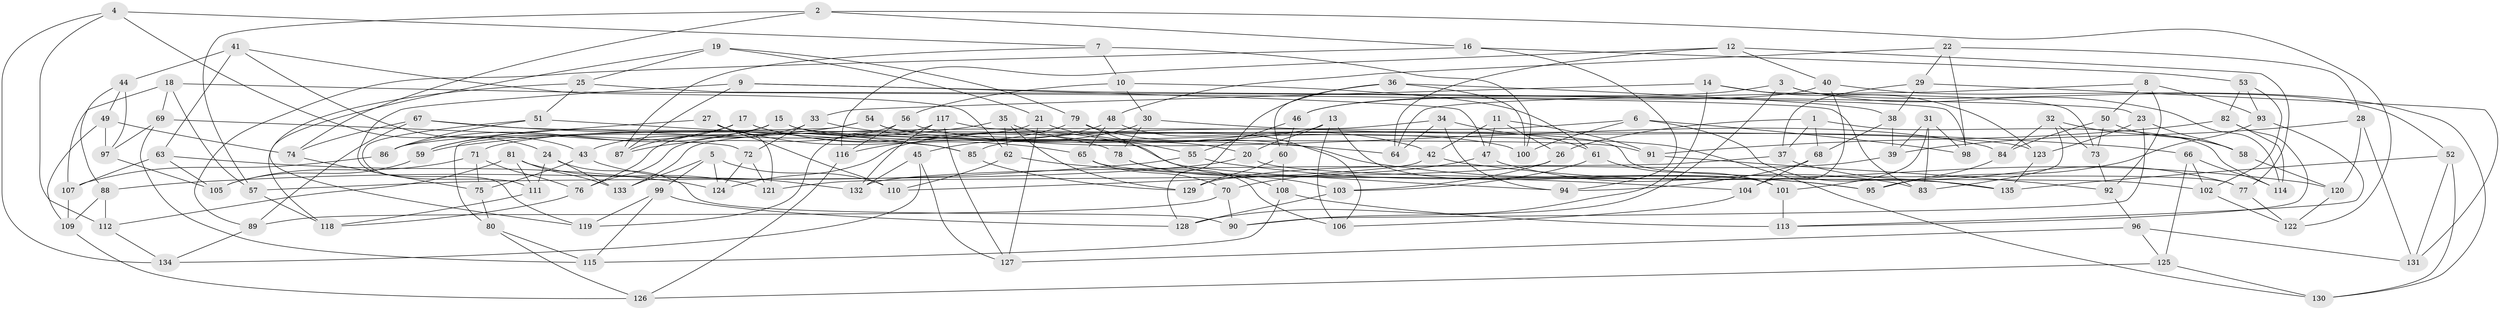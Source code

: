 // Generated by graph-tools (version 1.1) at 2025/03/03/09/25 03:03:10]
// undirected, 135 vertices, 270 edges
graph export_dot {
graph [start="1"]
  node [color=gray90,style=filled];
  1;
  2;
  3;
  4;
  5;
  6;
  7;
  8;
  9;
  10;
  11;
  12;
  13;
  14;
  15;
  16;
  17;
  18;
  19;
  20;
  21;
  22;
  23;
  24;
  25;
  26;
  27;
  28;
  29;
  30;
  31;
  32;
  33;
  34;
  35;
  36;
  37;
  38;
  39;
  40;
  41;
  42;
  43;
  44;
  45;
  46;
  47;
  48;
  49;
  50;
  51;
  52;
  53;
  54;
  55;
  56;
  57;
  58;
  59;
  60;
  61;
  62;
  63;
  64;
  65;
  66;
  67;
  68;
  69;
  70;
  71;
  72;
  73;
  74;
  75;
  76;
  77;
  78;
  79;
  80;
  81;
  82;
  83;
  84;
  85;
  86;
  87;
  88;
  89;
  90;
  91;
  92;
  93;
  94;
  95;
  96;
  97;
  98;
  99;
  100;
  101;
  102;
  103;
  104;
  105;
  106;
  107;
  108;
  109;
  110;
  111;
  112;
  113;
  114;
  115;
  116;
  117;
  118;
  119;
  120;
  121;
  122;
  123;
  124;
  125;
  126;
  127;
  128;
  129;
  130;
  131;
  132;
  133;
  134;
  135;
  1 -- 114;
  1 -- 37;
  1 -- 26;
  1 -- 68;
  2 -- 16;
  2 -- 122;
  2 -- 74;
  2 -- 57;
  3 -- 52;
  3 -- 90;
  3 -- 114;
  3 -- 46;
  4 -- 112;
  4 -- 134;
  4 -- 24;
  4 -- 7;
  5 -- 124;
  5 -- 99;
  5 -- 110;
  5 -- 133;
  6 -- 85;
  6 -- 135;
  6 -- 100;
  6 -- 98;
  7 -- 100;
  7 -- 87;
  7 -- 10;
  8 -- 64;
  8 -- 50;
  8 -- 93;
  8 -- 92;
  9 -- 87;
  9 -- 47;
  9 -- 23;
  9 -- 119;
  10 -- 61;
  10 -- 56;
  10 -- 30;
  11 -- 47;
  11 -- 42;
  11 -- 26;
  11 -- 91;
  12 -- 116;
  12 -- 64;
  12 -- 40;
  12 -- 77;
  13 -- 106;
  13 -- 20;
  13 -- 71;
  13 -- 101;
  14 -- 73;
  14 -- 123;
  14 -- 128;
  14 -- 33;
  15 -- 20;
  15 -- 91;
  15 -- 76;
  15 -- 86;
  16 -- 94;
  16 -- 53;
  16 -- 89;
  17 -- 78;
  17 -- 87;
  17 -- 59;
  17 -- 94;
  18 -- 107;
  18 -- 57;
  18 -- 83;
  18 -- 69;
  19 -- 21;
  19 -- 79;
  19 -- 25;
  19 -- 119;
  20 -- 102;
  20 -- 57;
  21 -- 76;
  21 -- 42;
  21 -- 127;
  22 -- 29;
  22 -- 48;
  22 -- 98;
  22 -- 28;
  23 -- 90;
  23 -- 123;
  23 -- 58;
  24 -- 133;
  24 -- 111;
  24 -- 90;
  25 -- 98;
  25 -- 118;
  25 -- 51;
  26 -- 121;
  26 -- 103;
  27 -- 86;
  27 -- 121;
  27 -- 65;
  27 -- 110;
  28 -- 39;
  28 -- 120;
  28 -- 131;
  29 -- 38;
  29 -- 37;
  29 -- 131;
  30 -- 66;
  30 -- 45;
  30 -- 78;
  31 -- 98;
  31 -- 39;
  31 -- 101;
  31 -- 83;
  32 -- 58;
  32 -- 83;
  32 -- 73;
  32 -- 84;
  33 -- 43;
  33 -- 64;
  33 -- 72;
  34 -- 61;
  34 -- 133;
  34 -- 64;
  34 -- 94;
  35 -- 129;
  35 -- 55;
  35 -- 62;
  35 -- 59;
  36 -- 128;
  36 -- 100;
  36 -- 38;
  36 -- 60;
  37 -- 77;
  37 -- 132;
  38 -- 39;
  38 -- 68;
  39 -- 129;
  40 -- 130;
  40 -- 104;
  40 -- 46;
  41 -- 63;
  41 -- 44;
  41 -- 43;
  41 -- 62;
  42 -- 120;
  42 -- 110;
  43 -- 75;
  43 -- 132;
  44 -- 97;
  44 -- 88;
  44 -- 49;
  45 -- 132;
  45 -- 127;
  45 -- 134;
  46 -- 60;
  46 -- 55;
  47 -- 70;
  47 -- 83;
  48 -- 65;
  48 -- 124;
  48 -- 106;
  49 -- 97;
  49 -- 74;
  49 -- 109;
  50 -- 58;
  50 -- 84;
  50 -- 73;
  51 -- 86;
  51 -- 111;
  51 -- 85;
  52 -- 131;
  52 -- 135;
  52 -- 130;
  53 -- 82;
  53 -- 93;
  53 -- 102;
  54 -- 77;
  54 -- 100;
  54 -- 80;
  54 -- 59;
  55 -- 88;
  55 -- 95;
  56 -- 84;
  56 -- 87;
  56 -- 116;
  57 -- 118;
  58 -- 120;
  59 -- 105;
  60 -- 108;
  60 -- 129;
  61 -- 103;
  61 -- 101;
  62 -- 104;
  62 -- 110;
  63 -- 107;
  63 -- 124;
  63 -- 105;
  65 -- 70;
  65 -- 135;
  66 -- 125;
  66 -- 102;
  66 -- 114;
  67 -- 85;
  67 -- 74;
  67 -- 130;
  67 -- 89;
  68 -- 94;
  68 -- 104;
  69 -- 97;
  69 -- 115;
  69 -- 72;
  70 -- 89;
  70 -- 90;
  71 -- 76;
  71 -- 75;
  71 -- 105;
  72 -- 124;
  72 -- 121;
  73 -- 92;
  74 -- 75;
  75 -- 80;
  76 -- 118;
  77 -- 122;
  78 -- 106;
  78 -- 103;
  79 -- 116;
  79 -- 108;
  79 -- 95;
  80 -- 126;
  80 -- 115;
  81 -- 133;
  81 -- 112;
  81 -- 111;
  81 -- 121;
  82 -- 91;
  82 -- 113;
  82 -- 114;
  84 -- 95;
  85 -- 129;
  86 -- 107;
  88 -- 112;
  88 -- 109;
  89 -- 134;
  91 -- 92;
  92 -- 96;
  93 -- 113;
  93 -- 95;
  96 -- 127;
  96 -- 131;
  96 -- 125;
  97 -- 105;
  99 -- 115;
  99 -- 119;
  99 -- 128;
  101 -- 113;
  102 -- 122;
  103 -- 128;
  104 -- 106;
  107 -- 109;
  108 -- 115;
  108 -- 113;
  109 -- 126;
  111 -- 118;
  112 -- 134;
  116 -- 126;
  117 -- 119;
  117 -- 132;
  117 -- 127;
  117 -- 123;
  120 -- 122;
  123 -- 135;
  125 -- 126;
  125 -- 130;
}
